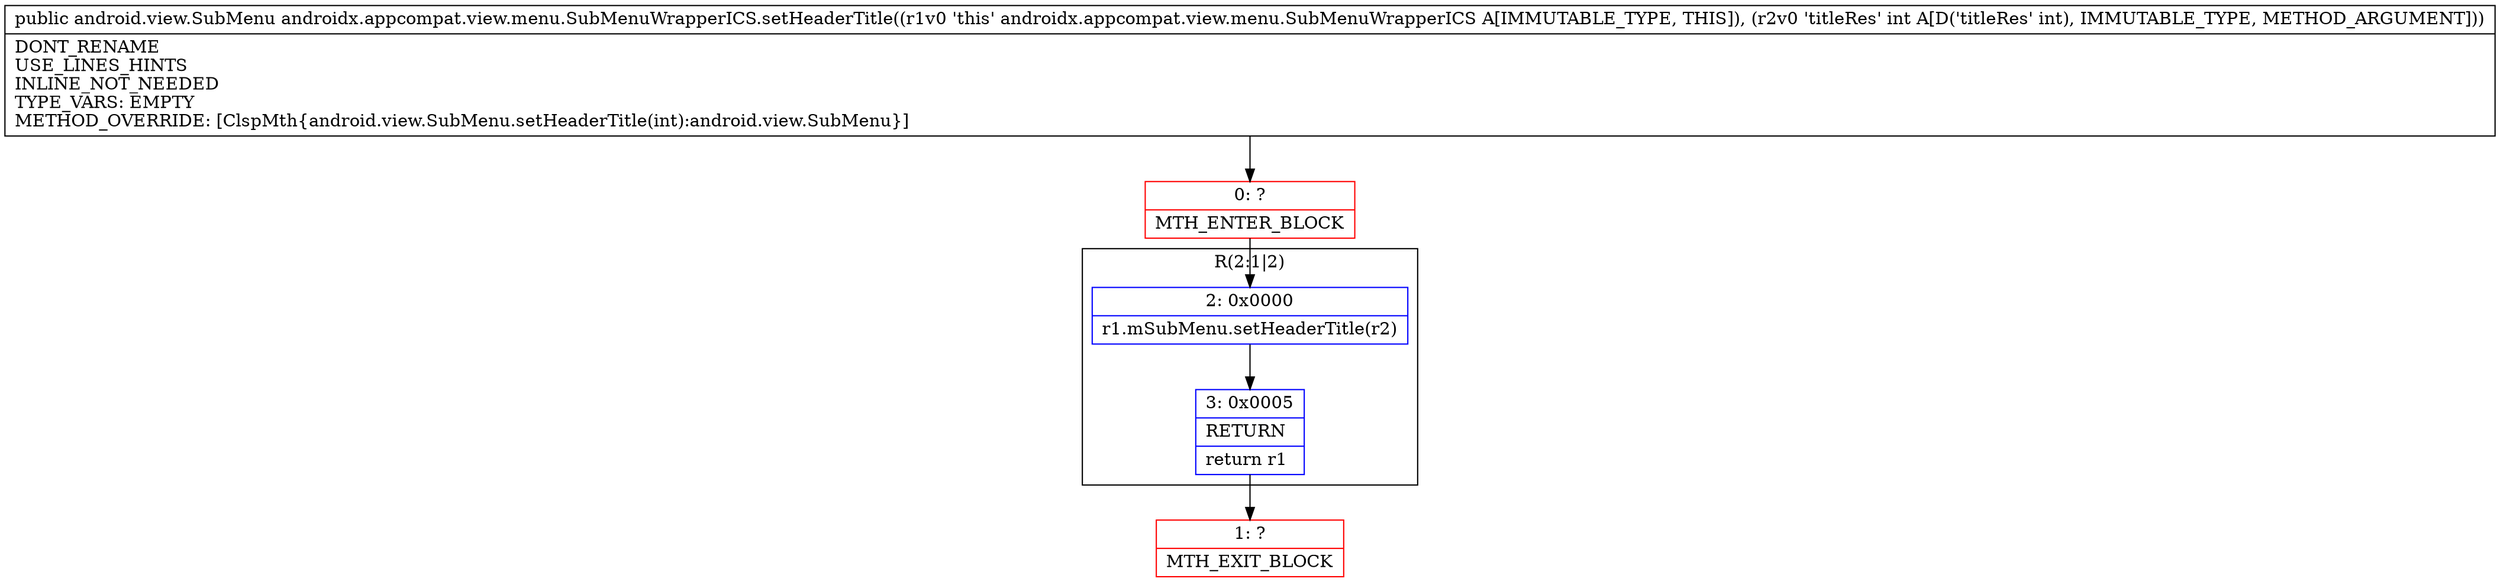 digraph "CFG forandroidx.appcompat.view.menu.SubMenuWrapperICS.setHeaderTitle(I)Landroid\/view\/SubMenu;" {
subgraph cluster_Region_1507707059 {
label = "R(2:1|2)";
node [shape=record,color=blue];
Node_2 [shape=record,label="{2\:\ 0x0000|r1.mSubMenu.setHeaderTitle(r2)\l}"];
Node_3 [shape=record,label="{3\:\ 0x0005|RETURN\l|return r1\l}"];
}
Node_0 [shape=record,color=red,label="{0\:\ ?|MTH_ENTER_BLOCK\l}"];
Node_1 [shape=record,color=red,label="{1\:\ ?|MTH_EXIT_BLOCK\l}"];
MethodNode[shape=record,label="{public android.view.SubMenu androidx.appcompat.view.menu.SubMenuWrapperICS.setHeaderTitle((r1v0 'this' androidx.appcompat.view.menu.SubMenuWrapperICS A[IMMUTABLE_TYPE, THIS]), (r2v0 'titleRes' int A[D('titleRes' int), IMMUTABLE_TYPE, METHOD_ARGUMENT]))  | DONT_RENAME\lUSE_LINES_HINTS\lINLINE_NOT_NEEDED\lTYPE_VARS: EMPTY\lMETHOD_OVERRIDE: [ClspMth\{android.view.SubMenu.setHeaderTitle(int):android.view.SubMenu\}]\l}"];
MethodNode -> Node_0;Node_2 -> Node_3;
Node_3 -> Node_1;
Node_0 -> Node_2;
}

